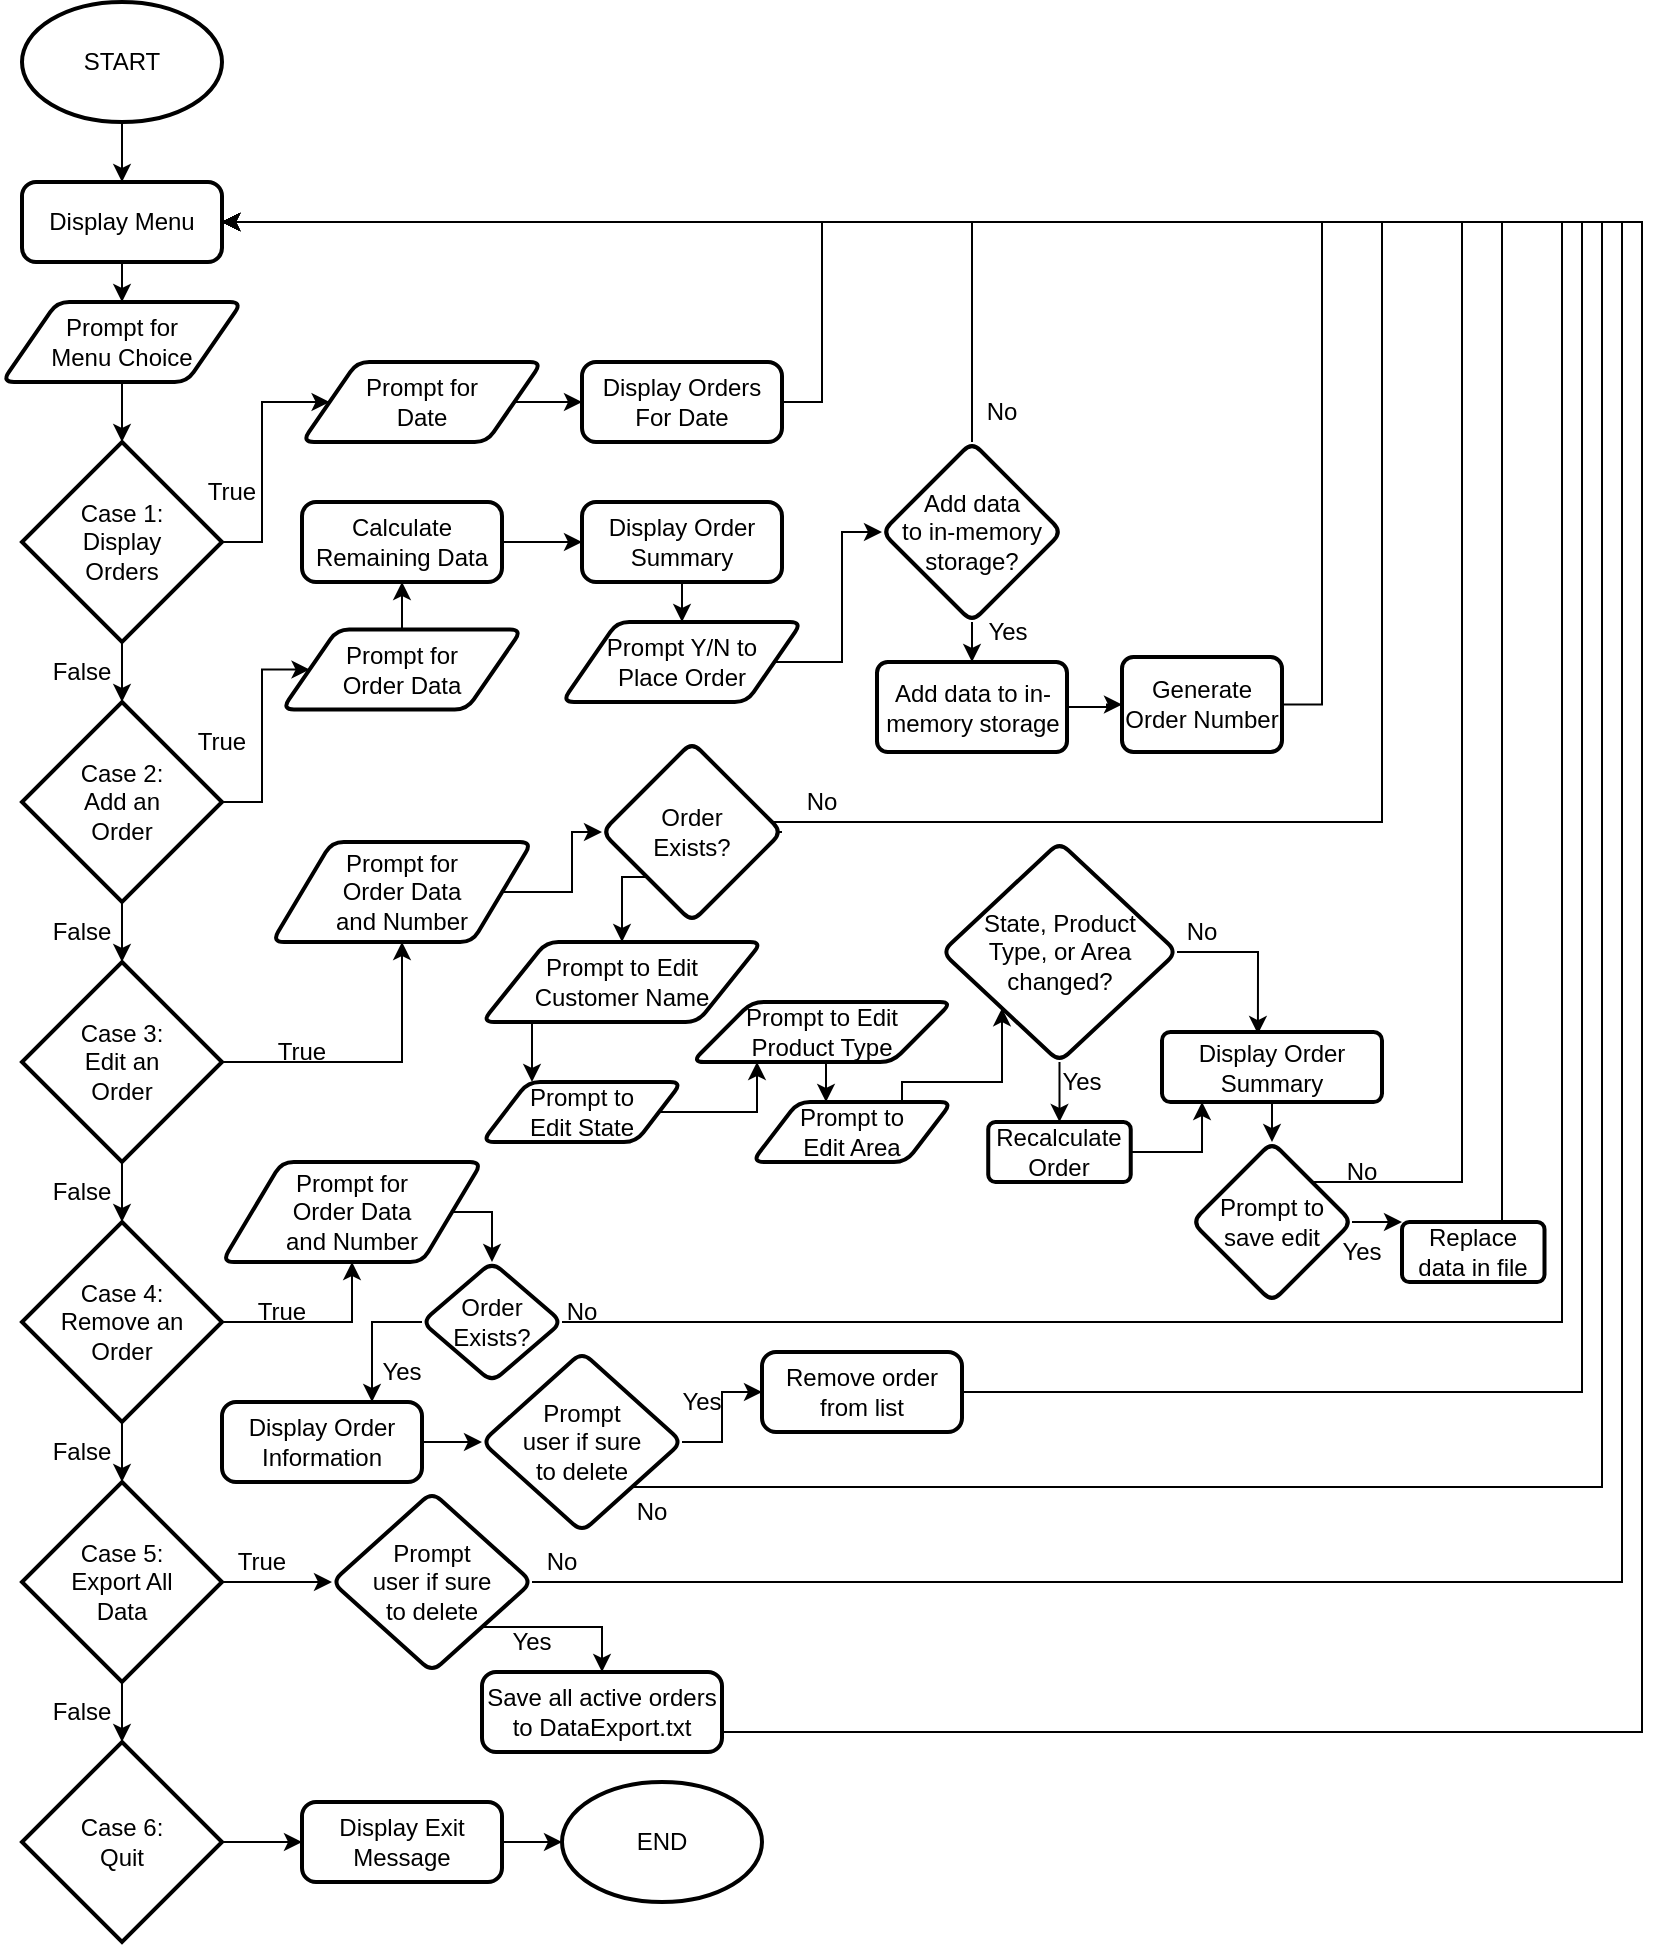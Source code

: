 <mxfile version="20.4.0" type="device"><diagram id="BSy7qUTBRcS0B2Zw39ra" name="Page-1"><mxGraphModel dx="1688" dy="693" grid="1" gridSize="10" guides="1" tooltips="1" connect="1" arrows="1" fold="1" page="1" pageScale="1" pageWidth="850" pageHeight="1100" math="0" shadow="0"><root><mxCell id="0"/><mxCell id="1" parent="0"/><mxCell id="jJfE691HlXLY0KrC3A16-4" value="" style="edgeStyle=orthogonalEdgeStyle;rounded=0;orthogonalLoop=1;jettySize=auto;html=1;" edge="1" parent="1" source="jJfE691HlXLY0KrC3A16-1" target="jJfE691HlXLY0KrC3A16-3"><mxGeometry relative="1" as="geometry"/></mxCell><mxCell id="jJfE691HlXLY0KrC3A16-1" value="START" style="strokeWidth=2;html=1;shape=mxgraph.flowchart.start_1;whiteSpace=wrap;" vertex="1" parent="1"><mxGeometry x="10" y="10" width="100" height="60" as="geometry"/></mxCell><mxCell id="jJfE691HlXLY0KrC3A16-2" value="END" style="strokeWidth=2;html=1;shape=mxgraph.flowchart.start_1;whiteSpace=wrap;" vertex="1" parent="1"><mxGeometry x="280" y="900" width="100" height="60" as="geometry"/></mxCell><mxCell id="jJfE691HlXLY0KrC3A16-6" value="" style="edgeStyle=orthogonalEdgeStyle;rounded=0;orthogonalLoop=1;jettySize=auto;html=1;" edge="1" parent="1" source="jJfE691HlXLY0KrC3A16-3" target="jJfE691HlXLY0KrC3A16-5"><mxGeometry relative="1" as="geometry"/></mxCell><mxCell id="jJfE691HlXLY0KrC3A16-3" value="Display Menu" style="rounded=1;whiteSpace=wrap;html=1;absoluteArcSize=1;arcSize=14;strokeWidth=2;" vertex="1" parent="1"><mxGeometry x="10" y="100" width="100" height="40" as="geometry"/></mxCell><mxCell id="jJfE691HlXLY0KrC3A16-8" value="" style="edgeStyle=orthogonalEdgeStyle;rounded=0;orthogonalLoop=1;jettySize=auto;html=1;" edge="1" parent="1" source="jJfE691HlXLY0KrC3A16-5" target="jJfE691HlXLY0KrC3A16-7"><mxGeometry relative="1" as="geometry"/></mxCell><mxCell id="jJfE691HlXLY0KrC3A16-5" value="Prompt for&lt;br&gt;Menu Choice" style="shape=parallelogram;html=1;strokeWidth=2;perimeter=parallelogramPerimeter;whiteSpace=wrap;rounded=1;arcSize=12;size=0.23;" vertex="1" parent="1"><mxGeometry y="160" width="120" height="40" as="geometry"/></mxCell><mxCell id="jJfE691HlXLY0KrC3A16-10" value="" style="edgeStyle=orthogonalEdgeStyle;rounded=0;orthogonalLoop=1;jettySize=auto;html=1;" edge="1" parent="1" source="jJfE691HlXLY0KrC3A16-7" target="jJfE691HlXLY0KrC3A16-9"><mxGeometry relative="1" as="geometry"/></mxCell><mxCell id="jJfE691HlXLY0KrC3A16-36" value="" style="edgeStyle=orthogonalEdgeStyle;rounded=0;orthogonalLoop=1;jettySize=auto;html=1;" edge="1" parent="1" source="jJfE691HlXLY0KrC3A16-7" target="jJfE691HlXLY0KrC3A16-35"><mxGeometry relative="1" as="geometry"/></mxCell><mxCell id="jJfE691HlXLY0KrC3A16-7" value="Case 1:&lt;br&gt;Display&lt;br&gt;Orders" style="strokeWidth=2;html=1;shape=mxgraph.flowchart.decision;whiteSpace=wrap;" vertex="1" parent="1"><mxGeometry x="10" y="230" width="100" height="100" as="geometry"/></mxCell><mxCell id="jJfE691HlXLY0KrC3A16-12" value="" style="edgeStyle=orthogonalEdgeStyle;rounded=0;orthogonalLoop=1;jettySize=auto;html=1;" edge="1" parent="1" source="jJfE691HlXLY0KrC3A16-9" target="jJfE691HlXLY0KrC3A16-11"><mxGeometry relative="1" as="geometry"/></mxCell><mxCell id="jJfE691HlXLY0KrC3A16-50" value="" style="edgeStyle=orthogonalEdgeStyle;rounded=0;orthogonalLoop=1;jettySize=auto;html=1;" edge="1" parent="1" source="jJfE691HlXLY0KrC3A16-9" target="jJfE691HlXLY0KrC3A16-49"><mxGeometry relative="1" as="geometry"/></mxCell><mxCell id="jJfE691HlXLY0KrC3A16-9" value="Case 2:&lt;br&gt;Add an&lt;br&gt;Order" style="strokeWidth=2;html=1;shape=mxgraph.flowchart.decision;whiteSpace=wrap;" vertex="1" parent="1"><mxGeometry x="10" y="360" width="100" height="100" as="geometry"/></mxCell><mxCell id="jJfE691HlXLY0KrC3A16-14" value="" style="edgeStyle=orthogonalEdgeStyle;rounded=0;orthogonalLoop=1;jettySize=auto;html=1;" edge="1" parent="1" source="jJfE691HlXLY0KrC3A16-11" target="jJfE691HlXLY0KrC3A16-13"><mxGeometry relative="1" as="geometry"/></mxCell><mxCell id="jJfE691HlXLY0KrC3A16-81" style="edgeStyle=orthogonalEdgeStyle;rounded=0;orthogonalLoop=1;jettySize=auto;html=1;exitX=1;exitY=0.5;exitDx=0;exitDy=0;exitPerimeter=0;entryX=0.5;entryY=1;entryDx=0;entryDy=0;" edge="1" parent="1" source="jJfE691HlXLY0KrC3A16-11" target="jJfE691HlXLY0KrC3A16-80"><mxGeometry relative="1" as="geometry"/></mxCell><mxCell id="jJfE691HlXLY0KrC3A16-11" value="Case 3:&lt;br&gt;Edit an&lt;br&gt;Order" style="strokeWidth=2;html=1;shape=mxgraph.flowchart.decision;whiteSpace=wrap;" vertex="1" parent="1"><mxGeometry x="10" y="490" width="100" height="100" as="geometry"/></mxCell><mxCell id="jJfE691HlXLY0KrC3A16-18" value="" style="edgeStyle=orthogonalEdgeStyle;rounded=0;orthogonalLoop=1;jettySize=auto;html=1;" edge="1" parent="1" source="jJfE691HlXLY0KrC3A16-13" target="jJfE691HlXLY0KrC3A16-17"><mxGeometry relative="1" as="geometry"/></mxCell><mxCell id="jJfE691HlXLY0KrC3A16-128" style="edgeStyle=orthogonalEdgeStyle;rounded=0;orthogonalLoop=1;jettySize=auto;html=1;exitX=1;exitY=0.5;exitDx=0;exitDy=0;exitPerimeter=0;" edge="1" parent="1" source="jJfE691HlXLY0KrC3A16-13" target="jJfE691HlXLY0KrC3A16-125"><mxGeometry relative="1" as="geometry"/></mxCell><mxCell id="jJfE691HlXLY0KrC3A16-13" value="Case 4:&lt;br&gt;Remove an&lt;br&gt;Order" style="strokeWidth=2;html=1;shape=mxgraph.flowchart.decision;whiteSpace=wrap;" vertex="1" parent="1"><mxGeometry x="10" y="620" width="100" height="100" as="geometry"/></mxCell><mxCell id="jJfE691HlXLY0KrC3A16-22" value="" style="edgeStyle=orthogonalEdgeStyle;rounded=0;orthogonalLoop=1;jettySize=auto;html=1;" edge="1" parent="1" source="jJfE691HlXLY0KrC3A16-17" target="jJfE691HlXLY0KrC3A16-19"><mxGeometry relative="1" as="geometry"/></mxCell><mxCell id="jJfE691HlXLY0KrC3A16-151" value="" style="edgeStyle=orthogonalEdgeStyle;rounded=0;orthogonalLoop=1;jettySize=auto;html=1;" edge="1" parent="1" source="jJfE691HlXLY0KrC3A16-17" target="jJfE691HlXLY0KrC3A16-150"><mxGeometry relative="1" as="geometry"/></mxCell><mxCell id="jJfE691HlXLY0KrC3A16-17" value="Case 5:&lt;br&gt;Export All&lt;br&gt;Data" style="strokeWidth=2;html=1;shape=mxgraph.flowchart.decision;whiteSpace=wrap;" vertex="1" parent="1"><mxGeometry x="10" y="750" width="100" height="100" as="geometry"/></mxCell><mxCell id="jJfE691HlXLY0KrC3A16-46" style="edgeStyle=orthogonalEdgeStyle;rounded=0;orthogonalLoop=1;jettySize=auto;html=1;exitX=1;exitY=0.5;exitDx=0;exitDy=0;exitPerimeter=0;entryX=0;entryY=0.5;entryDx=0;entryDy=0;" edge="1" parent="1" source="jJfE691HlXLY0KrC3A16-19" target="jJfE691HlXLY0KrC3A16-45"><mxGeometry relative="1" as="geometry"/></mxCell><mxCell id="jJfE691HlXLY0KrC3A16-19" value="Case 6:&lt;br&gt;Quit" style="strokeWidth=2;html=1;shape=mxgraph.flowchart.decision;whiteSpace=wrap;" vertex="1" parent="1"><mxGeometry x="10" y="880" width="100" height="100" as="geometry"/></mxCell><mxCell id="jJfE691HlXLY0KrC3A16-38" value="" style="edgeStyle=orthogonalEdgeStyle;rounded=0;orthogonalLoop=1;jettySize=auto;html=1;" edge="1" parent="1" source="jJfE691HlXLY0KrC3A16-35" target="jJfE691HlXLY0KrC3A16-37"><mxGeometry relative="1" as="geometry"/></mxCell><mxCell id="jJfE691HlXLY0KrC3A16-35" value="Prompt for&lt;br&gt;Date" style="shape=parallelogram;html=1;strokeWidth=2;perimeter=parallelogramPerimeter;whiteSpace=wrap;rounded=1;arcSize=12;size=0.23;" vertex="1" parent="1"><mxGeometry x="150" y="190" width="120" height="40" as="geometry"/></mxCell><mxCell id="jJfE691HlXLY0KrC3A16-48" style="edgeStyle=orthogonalEdgeStyle;rounded=0;orthogonalLoop=1;jettySize=auto;html=1;exitX=1;exitY=0.5;exitDx=0;exitDy=0;entryX=1;entryY=0.5;entryDx=0;entryDy=0;" edge="1" parent="1" source="jJfE691HlXLY0KrC3A16-37" target="jJfE691HlXLY0KrC3A16-3"><mxGeometry relative="1" as="geometry"/></mxCell><mxCell id="jJfE691HlXLY0KrC3A16-37" value="Display Orders&lt;br&gt;For Date" style="rounded=1;whiteSpace=wrap;html=1;absoluteArcSize=1;arcSize=14;strokeWidth=2;" vertex="1" parent="1"><mxGeometry x="290" y="190" width="100" height="40" as="geometry"/></mxCell><mxCell id="jJfE691HlXLY0KrC3A16-39" value="True" style="text;html=1;strokeColor=none;fillColor=none;align=center;verticalAlign=middle;whiteSpace=wrap;rounded=0;" vertex="1" parent="1"><mxGeometry x="90" y="240" width="50" height="30" as="geometry"/></mxCell><mxCell id="jJfE691HlXLY0KrC3A16-40" value="False" style="text;html=1;strokeColor=none;fillColor=none;align=center;verticalAlign=middle;whiteSpace=wrap;rounded=0;" vertex="1" parent="1"><mxGeometry x="10" y="330" width="60" height="30" as="geometry"/></mxCell><mxCell id="jJfE691HlXLY0KrC3A16-41" value="False" style="text;html=1;strokeColor=none;fillColor=none;align=center;verticalAlign=middle;whiteSpace=wrap;rounded=0;" vertex="1" parent="1"><mxGeometry x="10" y="460" width="60" height="30" as="geometry"/></mxCell><mxCell id="jJfE691HlXLY0KrC3A16-42" value="False" style="text;html=1;strokeColor=none;fillColor=none;align=center;verticalAlign=middle;whiteSpace=wrap;rounded=0;" vertex="1" parent="1"><mxGeometry x="10" y="590" width="60" height="30" as="geometry"/></mxCell><mxCell id="jJfE691HlXLY0KrC3A16-43" value="False" style="text;html=1;strokeColor=none;fillColor=none;align=center;verticalAlign=middle;whiteSpace=wrap;rounded=0;" vertex="1" parent="1"><mxGeometry x="10" y="720" width="60" height="30" as="geometry"/></mxCell><mxCell id="jJfE691HlXLY0KrC3A16-44" value="False" style="text;html=1;strokeColor=none;fillColor=none;align=center;verticalAlign=middle;whiteSpace=wrap;rounded=0;" vertex="1" parent="1"><mxGeometry x="10" y="850" width="60" height="30" as="geometry"/></mxCell><mxCell id="jJfE691HlXLY0KrC3A16-149" style="edgeStyle=orthogonalEdgeStyle;rounded=0;orthogonalLoop=1;jettySize=auto;html=1;exitX=1;exitY=0.5;exitDx=0;exitDy=0;entryX=0;entryY=0.5;entryDx=0;entryDy=0;entryPerimeter=0;" edge="1" parent="1" source="jJfE691HlXLY0KrC3A16-45" target="jJfE691HlXLY0KrC3A16-2"><mxGeometry relative="1" as="geometry"/></mxCell><mxCell id="jJfE691HlXLY0KrC3A16-45" value="Display Exit&lt;br&gt;Message" style="rounded=1;whiteSpace=wrap;html=1;absoluteArcSize=1;arcSize=14;strokeWidth=2;" vertex="1" parent="1"><mxGeometry x="150" y="910" width="100" height="40" as="geometry"/></mxCell><mxCell id="jJfE691HlXLY0KrC3A16-54" value="" style="edgeStyle=orthogonalEdgeStyle;rounded=0;orthogonalLoop=1;jettySize=auto;html=1;" edge="1" parent="1" source="jJfE691HlXLY0KrC3A16-49" target="jJfE691HlXLY0KrC3A16-53"><mxGeometry relative="1" as="geometry"/></mxCell><mxCell id="jJfE691HlXLY0KrC3A16-49" value="Prompt for&lt;br&gt;Order Data" style="shape=parallelogram;html=1;strokeWidth=2;perimeter=parallelogramPerimeter;whiteSpace=wrap;rounded=1;arcSize=12;size=0.23;" vertex="1" parent="1"><mxGeometry x="140" y="323.75" width="120" height="40" as="geometry"/></mxCell><mxCell id="jJfE691HlXLY0KrC3A16-51" value="True" style="text;html=1;strokeColor=none;fillColor=none;align=center;verticalAlign=middle;whiteSpace=wrap;rounded=0;" vertex="1" parent="1"><mxGeometry x="80" y="365" width="60" height="30" as="geometry"/></mxCell><mxCell id="jJfE691HlXLY0KrC3A16-56" value="" style="edgeStyle=orthogonalEdgeStyle;rounded=0;orthogonalLoop=1;jettySize=auto;html=1;" edge="1" parent="1" source="jJfE691HlXLY0KrC3A16-53" target="jJfE691HlXLY0KrC3A16-55"><mxGeometry relative="1" as="geometry"/></mxCell><mxCell id="jJfE691HlXLY0KrC3A16-53" value="Calculate&lt;br&gt;Remaining Data" style="rounded=1;whiteSpace=wrap;html=1;absoluteArcSize=1;arcSize=14;strokeWidth=2;" vertex="1" parent="1"><mxGeometry x="150" y="260" width="100" height="40" as="geometry"/></mxCell><mxCell id="jJfE691HlXLY0KrC3A16-65" value="" style="edgeStyle=orthogonalEdgeStyle;rounded=0;orthogonalLoop=1;jettySize=auto;html=1;" edge="1" parent="1" source="jJfE691HlXLY0KrC3A16-55" target="jJfE691HlXLY0KrC3A16-57"><mxGeometry relative="1" as="geometry"/></mxCell><mxCell id="jJfE691HlXLY0KrC3A16-55" value="Display Order&lt;br&gt;Summary" style="rounded=1;whiteSpace=wrap;html=1;absoluteArcSize=1;arcSize=14;strokeWidth=2;" vertex="1" parent="1"><mxGeometry x="290" y="260" width="100" height="40" as="geometry"/></mxCell><mxCell id="jJfE691HlXLY0KrC3A16-60" value="" style="edgeStyle=orthogonalEdgeStyle;rounded=0;orthogonalLoop=1;jettySize=auto;html=1;" edge="1" parent="1" source="jJfE691HlXLY0KrC3A16-57" target="jJfE691HlXLY0KrC3A16-59"><mxGeometry relative="1" as="geometry"/></mxCell><mxCell id="jJfE691HlXLY0KrC3A16-57" value="Prompt Y/N to&lt;br&gt;Place Order" style="shape=parallelogram;html=1;strokeWidth=2;perimeter=parallelogramPerimeter;whiteSpace=wrap;rounded=1;arcSize=12;size=0.23;" vertex="1" parent="1"><mxGeometry x="280" y="320" width="120" height="40" as="geometry"/></mxCell><mxCell id="jJfE691HlXLY0KrC3A16-72" value="" style="edgeStyle=orthogonalEdgeStyle;rounded=0;orthogonalLoop=1;jettySize=auto;html=1;" edge="1" parent="1" source="jJfE691HlXLY0KrC3A16-59" target="jJfE691HlXLY0KrC3A16-66"><mxGeometry relative="1" as="geometry"/></mxCell><mxCell id="jJfE691HlXLY0KrC3A16-78" style="edgeStyle=orthogonalEdgeStyle;rounded=0;orthogonalLoop=1;jettySize=auto;html=1;exitX=0.5;exitY=0;exitDx=0;exitDy=0;entryX=1;entryY=0.5;entryDx=0;entryDy=0;" edge="1" parent="1" source="jJfE691HlXLY0KrC3A16-59" target="jJfE691HlXLY0KrC3A16-3"><mxGeometry relative="1" as="geometry"/></mxCell><mxCell id="jJfE691HlXLY0KrC3A16-59" value="Add data&lt;br&gt;to in-memory&lt;br&gt;storage?" style="rhombus;whiteSpace=wrap;html=1;strokeWidth=2;rounded=1;arcSize=12;" vertex="1" parent="1"><mxGeometry x="440" y="230" width="90" height="90" as="geometry"/></mxCell><mxCell id="jJfE691HlXLY0KrC3A16-69" value="" style="edgeStyle=orthogonalEdgeStyle;rounded=0;orthogonalLoop=1;jettySize=auto;html=1;" edge="1" parent="1" source="jJfE691HlXLY0KrC3A16-66" target="jJfE691HlXLY0KrC3A16-68"><mxGeometry relative="1" as="geometry"/></mxCell><mxCell id="jJfE691HlXLY0KrC3A16-66" value="Add data to in-memory storage" style="whiteSpace=wrap;html=1;strokeWidth=2;rounded=1;arcSize=12;" vertex="1" parent="1"><mxGeometry x="437.5" y="340" width="95" height="45" as="geometry"/></mxCell><mxCell id="jJfE691HlXLY0KrC3A16-75" style="edgeStyle=orthogonalEdgeStyle;rounded=0;orthogonalLoop=1;jettySize=auto;html=1;exitX=1;exitY=0.5;exitDx=0;exitDy=0;entryX=1;entryY=0.5;entryDx=0;entryDy=0;" edge="1" parent="1" source="jJfE691HlXLY0KrC3A16-68" target="jJfE691HlXLY0KrC3A16-3"><mxGeometry relative="1" as="geometry"/></mxCell><mxCell id="jJfE691HlXLY0KrC3A16-68" value="Generate&lt;br&gt;Order Number" style="whiteSpace=wrap;html=1;strokeWidth=2;rounded=1;arcSize=12;" vertex="1" parent="1"><mxGeometry x="560" y="337.5" width="80" height="47.5" as="geometry"/></mxCell><mxCell id="jJfE691HlXLY0KrC3A16-73" value="Yes" style="text;html=1;strokeColor=none;fillColor=none;align=center;verticalAlign=middle;whiteSpace=wrap;rounded=0;" vertex="1" parent="1"><mxGeometry x="472.5" y="310" width="60" height="30" as="geometry"/></mxCell><mxCell id="jJfE691HlXLY0KrC3A16-79" value="No" style="text;html=1;strokeColor=none;fillColor=none;align=center;verticalAlign=middle;whiteSpace=wrap;rounded=0;" vertex="1" parent="1"><mxGeometry x="470" y="200" width="60" height="30" as="geometry"/></mxCell><mxCell id="jJfE691HlXLY0KrC3A16-86" style="edgeStyle=orthogonalEdgeStyle;rounded=0;orthogonalLoop=1;jettySize=auto;html=1;exitX=1;exitY=0.5;exitDx=0;exitDy=0;entryX=0;entryY=0.5;entryDx=0;entryDy=0;" edge="1" parent="1" source="jJfE691HlXLY0KrC3A16-80" target="jJfE691HlXLY0KrC3A16-83"><mxGeometry relative="1" as="geometry"/></mxCell><mxCell id="jJfE691HlXLY0KrC3A16-80" value="Prompt for&lt;br&gt;Order Data&lt;br&gt;and Number" style="shape=parallelogram;html=1;strokeWidth=2;perimeter=parallelogramPerimeter;whiteSpace=wrap;rounded=1;arcSize=12;size=0.23;" vertex="1" parent="1"><mxGeometry x="135" y="430" width="130" height="50" as="geometry"/></mxCell><mxCell id="jJfE691HlXLY0KrC3A16-82" value="True" style="text;html=1;strokeColor=none;fillColor=none;align=center;verticalAlign=middle;whiteSpace=wrap;rounded=0;" vertex="1" parent="1"><mxGeometry x="120" y="520" width="60" height="30" as="geometry"/></mxCell><mxCell id="jJfE691HlXLY0KrC3A16-85" style="edgeStyle=orthogonalEdgeStyle;rounded=0;orthogonalLoop=1;jettySize=auto;html=1;exitX=1;exitY=0.5;exitDx=0;exitDy=0;entryX=1;entryY=0.5;entryDx=0;entryDy=0;" edge="1" parent="1" source="jJfE691HlXLY0KrC3A16-83" target="jJfE691HlXLY0KrC3A16-3"><mxGeometry relative="1" as="geometry"><Array as="points"><mxPoint x="380" y="420"/><mxPoint x="690" y="420"/><mxPoint x="690" y="120"/></Array></mxGeometry></mxCell><mxCell id="jJfE691HlXLY0KrC3A16-89" style="edgeStyle=orthogonalEdgeStyle;rounded=0;orthogonalLoop=1;jettySize=auto;html=1;exitX=0;exitY=1;exitDx=0;exitDy=0;entryX=0.5;entryY=0;entryDx=0;entryDy=0;" edge="1" parent="1" source="jJfE691HlXLY0KrC3A16-83" target="jJfE691HlXLY0KrC3A16-88"><mxGeometry relative="1" as="geometry"/></mxCell><mxCell id="jJfE691HlXLY0KrC3A16-83" value="Order&lt;br&gt;Exists?" style="rhombus;whiteSpace=wrap;html=1;strokeWidth=2;rounded=1;arcSize=12;" vertex="1" parent="1"><mxGeometry x="300" y="380" width="90" height="90" as="geometry"/></mxCell><mxCell id="jJfE691HlXLY0KrC3A16-87" value="No" style="text;html=1;strokeColor=none;fillColor=none;align=center;verticalAlign=middle;whiteSpace=wrap;rounded=0;" vertex="1" parent="1"><mxGeometry x="380" y="395" width="60" height="30" as="geometry"/></mxCell><mxCell id="jJfE691HlXLY0KrC3A16-92" style="edgeStyle=orthogonalEdgeStyle;rounded=0;orthogonalLoop=1;jettySize=auto;html=1;exitX=0.25;exitY=1;exitDx=0;exitDy=0;entryX=0.25;entryY=0;entryDx=0;entryDy=0;" edge="1" parent="1" source="jJfE691HlXLY0KrC3A16-88" target="jJfE691HlXLY0KrC3A16-90"><mxGeometry relative="1" as="geometry"/></mxCell><mxCell id="jJfE691HlXLY0KrC3A16-88" value="Prompt to Edit&lt;br&gt;Customer Name" style="shape=parallelogram;html=1;strokeWidth=2;perimeter=parallelogramPerimeter;whiteSpace=wrap;rounded=1;arcSize=12;size=0.23;" vertex="1" parent="1"><mxGeometry x="240" y="480" width="140" height="40" as="geometry"/></mxCell><mxCell id="jJfE691HlXLY0KrC3A16-98" style="edgeStyle=orthogonalEdgeStyle;rounded=0;orthogonalLoop=1;jettySize=auto;html=1;exitX=1;exitY=0.5;exitDx=0;exitDy=0;entryX=0.25;entryY=1;entryDx=0;entryDy=0;" edge="1" parent="1" source="jJfE691HlXLY0KrC3A16-90" target="jJfE691HlXLY0KrC3A16-93"><mxGeometry relative="1" as="geometry"/></mxCell><mxCell id="jJfE691HlXLY0KrC3A16-90" value="Prompt to&lt;br&gt;Edit State" style="shape=parallelogram;html=1;strokeWidth=2;perimeter=parallelogramPerimeter;whiteSpace=wrap;rounded=1;arcSize=12;size=0.23;" vertex="1" parent="1"><mxGeometry x="240" y="550" width="100" height="30" as="geometry"/></mxCell><mxCell id="jJfE691HlXLY0KrC3A16-100" style="edgeStyle=orthogonalEdgeStyle;rounded=0;orthogonalLoop=1;jettySize=auto;html=1;exitX=0.5;exitY=1;exitDx=0;exitDy=0;entryX=0.37;entryY=0;entryDx=0;entryDy=0;entryPerimeter=0;" edge="1" parent="1" source="jJfE691HlXLY0KrC3A16-93" target="jJfE691HlXLY0KrC3A16-99"><mxGeometry relative="1" as="geometry"/></mxCell><mxCell id="jJfE691HlXLY0KrC3A16-93" value="Prompt to Edit&lt;br&gt;Product Type" style="shape=parallelogram;html=1;strokeWidth=2;perimeter=parallelogramPerimeter;whiteSpace=wrap;rounded=1;arcSize=12;size=0.23;" vertex="1" parent="1"><mxGeometry x="345" y="510" width="130" height="30" as="geometry"/></mxCell><mxCell id="jJfE691HlXLY0KrC3A16-104" style="edgeStyle=orthogonalEdgeStyle;rounded=0;orthogonalLoop=1;jettySize=auto;html=1;exitX=0.75;exitY=0;exitDx=0;exitDy=0;" edge="1" parent="1" source="jJfE691HlXLY0KrC3A16-99" target="jJfE691HlXLY0KrC3A16-101"><mxGeometry relative="1" as="geometry"><Array as="points"><mxPoint x="450" y="550"/><mxPoint x="500" y="550"/></Array></mxGeometry></mxCell><mxCell id="jJfE691HlXLY0KrC3A16-99" value="Prompt to&lt;br&gt;Edit Area" style="shape=parallelogram;html=1;strokeWidth=2;perimeter=parallelogramPerimeter;whiteSpace=wrap;rounded=1;arcSize=12;size=0.23;" vertex="1" parent="1"><mxGeometry x="375" y="560" width="100" height="30" as="geometry"/></mxCell><mxCell id="jJfE691HlXLY0KrC3A16-106" value="" style="edgeStyle=orthogonalEdgeStyle;rounded=0;orthogonalLoop=1;jettySize=auto;html=1;" edge="1" parent="1" source="jJfE691HlXLY0KrC3A16-101" target="jJfE691HlXLY0KrC3A16-105"><mxGeometry relative="1" as="geometry"/></mxCell><mxCell id="jJfE691HlXLY0KrC3A16-110" style="edgeStyle=orthogonalEdgeStyle;rounded=0;orthogonalLoop=1;jettySize=auto;html=1;exitX=1;exitY=0.5;exitDx=0;exitDy=0;entryX=0.436;entryY=0.029;entryDx=0;entryDy=0;entryPerimeter=0;" edge="1" parent="1" source="jJfE691HlXLY0KrC3A16-101" target="jJfE691HlXLY0KrC3A16-108"><mxGeometry relative="1" as="geometry"/></mxCell><mxCell id="jJfE691HlXLY0KrC3A16-101" value="State, Product&lt;br&gt;Type, or Area changed?" style="rhombus;whiteSpace=wrap;html=1;strokeWidth=2;rounded=1;arcSize=12;" vertex="1" parent="1"><mxGeometry x="470" y="430" width="117.5" height="110" as="geometry"/></mxCell><mxCell id="jJfE691HlXLY0KrC3A16-109" style="edgeStyle=orthogonalEdgeStyle;rounded=0;orthogonalLoop=1;jettySize=auto;html=1;exitX=1;exitY=0.5;exitDx=0;exitDy=0;entryX=0.182;entryY=1;entryDx=0;entryDy=0;entryPerimeter=0;" edge="1" parent="1" source="jJfE691HlXLY0KrC3A16-105" target="jJfE691HlXLY0KrC3A16-108"><mxGeometry relative="1" as="geometry"/></mxCell><mxCell id="jJfE691HlXLY0KrC3A16-105" value="Recalculate&lt;br&gt;Order" style="whiteSpace=wrap;html=1;strokeWidth=2;rounded=1;arcSize=12;" vertex="1" parent="1"><mxGeometry x="493.12" y="570" width="71.25" height="30" as="geometry"/></mxCell><mxCell id="jJfE691HlXLY0KrC3A16-107" value="Yes" style="text;html=1;strokeColor=none;fillColor=none;align=center;verticalAlign=middle;whiteSpace=wrap;rounded=0;" vertex="1" parent="1"><mxGeometry x="510" y="535" width="60" height="30" as="geometry"/></mxCell><mxCell id="jJfE691HlXLY0KrC3A16-114" style="edgeStyle=orthogonalEdgeStyle;rounded=0;orthogonalLoop=1;jettySize=auto;html=1;exitX=0.5;exitY=1;exitDx=0;exitDy=0;entryX=0.5;entryY=0;entryDx=0;entryDy=0;" edge="1" parent="1" source="jJfE691HlXLY0KrC3A16-108" target="jJfE691HlXLY0KrC3A16-113"><mxGeometry relative="1" as="geometry"/></mxCell><mxCell id="jJfE691HlXLY0KrC3A16-108" value="Display Order Summary" style="whiteSpace=wrap;html=1;strokeWidth=2;rounded=1;arcSize=12;" vertex="1" parent="1"><mxGeometry x="580" y="525" width="110" height="35" as="geometry"/></mxCell><mxCell id="jJfE691HlXLY0KrC3A16-111" value="No" style="text;html=1;strokeColor=none;fillColor=none;align=center;verticalAlign=middle;whiteSpace=wrap;rounded=0;" vertex="1" parent="1"><mxGeometry x="570" y="460" width="60" height="30" as="geometry"/></mxCell><mxCell id="jJfE691HlXLY0KrC3A16-115" style="edgeStyle=orthogonalEdgeStyle;rounded=0;orthogonalLoop=1;jettySize=auto;html=1;exitX=1;exitY=0;exitDx=0;exitDy=0;entryX=1;entryY=0.5;entryDx=0;entryDy=0;" edge="1" parent="1" source="jJfE691HlXLY0KrC3A16-113" target="jJfE691HlXLY0KrC3A16-3"><mxGeometry relative="1" as="geometry"><Array as="points"><mxPoint x="730" y="600"/><mxPoint x="730" y="120"/></Array></mxGeometry></mxCell><mxCell id="jJfE691HlXLY0KrC3A16-121" style="edgeStyle=orthogonalEdgeStyle;rounded=0;orthogonalLoop=1;jettySize=auto;html=1;exitX=1;exitY=0.5;exitDx=0;exitDy=0;entryX=0;entryY=0;entryDx=0;entryDy=0;" edge="1" parent="1" source="jJfE691HlXLY0KrC3A16-113" target="jJfE691HlXLY0KrC3A16-117"><mxGeometry relative="1" as="geometry"/></mxCell><mxCell id="jJfE691HlXLY0KrC3A16-113" value="Prompt to save edit" style="rhombus;whiteSpace=wrap;html=1;strokeWidth=2;rounded=1;arcSize=12;" vertex="1" parent="1"><mxGeometry x="595" y="580" width="80" height="80" as="geometry"/></mxCell><mxCell id="jJfE691HlXLY0KrC3A16-116" value="No" style="text;html=1;strokeColor=none;fillColor=none;align=center;verticalAlign=middle;whiteSpace=wrap;rounded=0;" vertex="1" parent="1"><mxGeometry x="650" y="580" width="60" height="30" as="geometry"/></mxCell><mxCell id="jJfE691HlXLY0KrC3A16-123" style="edgeStyle=orthogonalEdgeStyle;rounded=0;orthogonalLoop=1;jettySize=auto;html=1;exitX=0.5;exitY=0;exitDx=0;exitDy=0;entryX=1;entryY=0.5;entryDx=0;entryDy=0;" edge="1" parent="1" source="jJfE691HlXLY0KrC3A16-117" target="jJfE691HlXLY0KrC3A16-3"><mxGeometry relative="1" as="geometry"><Array as="points"><mxPoint x="750" y="620"/><mxPoint x="750" y="120"/></Array></mxGeometry></mxCell><mxCell id="jJfE691HlXLY0KrC3A16-117" value="Replace data in file" style="whiteSpace=wrap;html=1;strokeWidth=2;rounded=1;arcSize=12;" vertex="1" parent="1"><mxGeometry x="700" y="620" width="71.25" height="30" as="geometry"/></mxCell><mxCell id="jJfE691HlXLY0KrC3A16-122" value="Yes" style="text;html=1;strokeColor=none;fillColor=none;align=center;verticalAlign=middle;whiteSpace=wrap;rounded=0;" vertex="1" parent="1"><mxGeometry x="650" y="620" width="60" height="30" as="geometry"/></mxCell><mxCell id="jJfE691HlXLY0KrC3A16-131" style="edgeStyle=orthogonalEdgeStyle;rounded=0;orthogonalLoop=1;jettySize=auto;html=1;exitX=1;exitY=0.5;exitDx=0;exitDy=0;entryX=0.5;entryY=0;entryDx=0;entryDy=0;" edge="1" parent="1" source="jJfE691HlXLY0KrC3A16-125" target="jJfE691HlXLY0KrC3A16-130"><mxGeometry relative="1" as="geometry"/></mxCell><mxCell id="jJfE691HlXLY0KrC3A16-125" value="Prompt for&lt;br&gt;Order Data&lt;br&gt;and Number" style="shape=parallelogram;html=1;strokeWidth=2;perimeter=parallelogramPerimeter;whiteSpace=wrap;rounded=1;arcSize=12;size=0.23;" vertex="1" parent="1"><mxGeometry x="110" y="590" width="130" height="50" as="geometry"/></mxCell><mxCell id="jJfE691HlXLY0KrC3A16-129" value="True" style="text;html=1;strokeColor=none;fillColor=none;align=center;verticalAlign=middle;whiteSpace=wrap;rounded=0;" vertex="1" parent="1"><mxGeometry x="110" y="650" width="60" height="30" as="geometry"/></mxCell><mxCell id="jJfE691HlXLY0KrC3A16-132" style="edgeStyle=orthogonalEdgeStyle;rounded=0;orthogonalLoop=1;jettySize=auto;html=1;exitX=1;exitY=0.5;exitDx=0;exitDy=0;entryX=1;entryY=0.5;entryDx=0;entryDy=0;" edge="1" parent="1" source="jJfE691HlXLY0KrC3A16-130" target="jJfE691HlXLY0KrC3A16-3"><mxGeometry relative="1" as="geometry"><Array as="points"><mxPoint x="780" y="670"/><mxPoint x="780" y="120"/></Array></mxGeometry></mxCell><mxCell id="jJfE691HlXLY0KrC3A16-136" style="edgeStyle=orthogonalEdgeStyle;rounded=0;orthogonalLoop=1;jettySize=auto;html=1;exitX=0;exitY=0.5;exitDx=0;exitDy=0;entryX=0.75;entryY=0;entryDx=0;entryDy=0;" edge="1" parent="1" source="jJfE691HlXLY0KrC3A16-130" target="jJfE691HlXLY0KrC3A16-134"><mxGeometry relative="1" as="geometry"/></mxCell><mxCell id="jJfE691HlXLY0KrC3A16-130" value="Order&lt;br&gt;Exists?" style="rhombus;whiteSpace=wrap;html=1;strokeWidth=2;rounded=1;arcSize=12;" vertex="1" parent="1"><mxGeometry x="210" y="640" width="70" height="60" as="geometry"/></mxCell><mxCell id="jJfE691HlXLY0KrC3A16-133" value="No" style="text;html=1;strokeColor=none;fillColor=none;align=center;verticalAlign=middle;whiteSpace=wrap;rounded=0;" vertex="1" parent="1"><mxGeometry x="260" y="650" width="60" height="30" as="geometry"/></mxCell><mxCell id="jJfE691HlXLY0KrC3A16-139" value="" style="edgeStyle=orthogonalEdgeStyle;rounded=0;orthogonalLoop=1;jettySize=auto;html=1;" edge="1" parent="1" source="jJfE691HlXLY0KrC3A16-134" target="jJfE691HlXLY0KrC3A16-138"><mxGeometry relative="1" as="geometry"/></mxCell><mxCell id="jJfE691HlXLY0KrC3A16-134" value="Display Order Information" style="rounded=1;whiteSpace=wrap;html=1;absoluteArcSize=1;arcSize=14;strokeWidth=2;" vertex="1" parent="1"><mxGeometry x="110" y="710" width="100" height="40" as="geometry"/></mxCell><mxCell id="jJfE691HlXLY0KrC3A16-137" value="Yes" style="text;html=1;strokeColor=none;fillColor=none;align=center;verticalAlign=middle;whiteSpace=wrap;rounded=0;" vertex="1" parent="1"><mxGeometry x="170" y="680" width="60" height="30" as="geometry"/></mxCell><mxCell id="jJfE691HlXLY0KrC3A16-143" style="edgeStyle=orthogonalEdgeStyle;rounded=0;orthogonalLoop=1;jettySize=auto;html=1;exitX=1;exitY=0.5;exitDx=0;exitDy=0;" edge="1" parent="1" source="jJfE691HlXLY0KrC3A16-138" target="jJfE691HlXLY0KrC3A16-140"><mxGeometry relative="1" as="geometry"/></mxCell><mxCell id="jJfE691HlXLY0KrC3A16-145" style="edgeStyle=orthogonalEdgeStyle;rounded=0;orthogonalLoop=1;jettySize=auto;html=1;exitX=1;exitY=1;exitDx=0;exitDy=0;entryX=1;entryY=0.5;entryDx=0;entryDy=0;" edge="1" parent="1" source="jJfE691HlXLY0KrC3A16-138" target="jJfE691HlXLY0KrC3A16-3"><mxGeometry relative="1" as="geometry"><Array as="points"><mxPoint x="800" y="753"/><mxPoint x="800" y="120"/></Array></mxGeometry></mxCell><mxCell id="jJfE691HlXLY0KrC3A16-138" value="Prompt&lt;br&gt;user if sure&lt;br&gt;to delete" style="rhombus;whiteSpace=wrap;html=1;strokeWidth=2;rounded=1;arcSize=12;" vertex="1" parent="1"><mxGeometry x="240" y="685" width="100" height="90" as="geometry"/></mxCell><mxCell id="jJfE691HlXLY0KrC3A16-148" style="edgeStyle=orthogonalEdgeStyle;rounded=0;orthogonalLoop=1;jettySize=auto;html=1;exitX=1;exitY=0.5;exitDx=0;exitDy=0;entryX=1;entryY=0.5;entryDx=0;entryDy=0;" edge="1" parent="1" source="jJfE691HlXLY0KrC3A16-140" target="jJfE691HlXLY0KrC3A16-3"><mxGeometry relative="1" as="geometry"><Array as="points"><mxPoint x="790" y="705"/><mxPoint x="790" y="120"/></Array></mxGeometry></mxCell><mxCell id="jJfE691HlXLY0KrC3A16-140" value="Remove order from list" style="rounded=1;whiteSpace=wrap;html=1;absoluteArcSize=1;arcSize=14;strokeWidth=2;" vertex="1" parent="1"><mxGeometry x="380" y="685" width="100" height="40" as="geometry"/></mxCell><mxCell id="jJfE691HlXLY0KrC3A16-144" value="Yes" style="text;html=1;strokeColor=none;fillColor=none;align=center;verticalAlign=middle;whiteSpace=wrap;rounded=0;" vertex="1" parent="1"><mxGeometry x="320" y="695" width="60" height="30" as="geometry"/></mxCell><mxCell id="jJfE691HlXLY0KrC3A16-146" value="No" style="text;html=1;strokeColor=none;fillColor=none;align=center;verticalAlign=middle;whiteSpace=wrap;rounded=0;" vertex="1" parent="1"><mxGeometry x="295" y="750" width="60" height="30" as="geometry"/></mxCell><mxCell id="jJfE691HlXLY0KrC3A16-153" style="edgeStyle=orthogonalEdgeStyle;rounded=0;orthogonalLoop=1;jettySize=auto;html=1;exitX=1;exitY=0.5;exitDx=0;exitDy=0;entryX=1;entryY=0.5;entryDx=0;entryDy=0;" edge="1" parent="1" source="jJfE691HlXLY0KrC3A16-150" target="jJfE691HlXLY0KrC3A16-3"><mxGeometry relative="1" as="geometry"><Array as="points"><mxPoint x="810" y="800"/><mxPoint x="810" y="120"/></Array></mxGeometry></mxCell><mxCell id="jJfE691HlXLY0KrC3A16-159" style="edgeStyle=orthogonalEdgeStyle;rounded=0;orthogonalLoop=1;jettySize=auto;html=1;exitX=1;exitY=1;exitDx=0;exitDy=0;entryX=0.5;entryY=0;entryDx=0;entryDy=0;" edge="1" parent="1" source="jJfE691HlXLY0KrC3A16-150" target="jJfE691HlXLY0KrC3A16-155"><mxGeometry relative="1" as="geometry"><Array as="points"><mxPoint x="300" y="823"/></Array></mxGeometry></mxCell><mxCell id="jJfE691HlXLY0KrC3A16-150" value="Prompt&lt;br&gt;user if sure&lt;br&gt;to delete" style="rhombus;whiteSpace=wrap;html=1;strokeWidth=2;rounded=1;arcSize=12;" vertex="1" parent="1"><mxGeometry x="165" y="755" width="100" height="90" as="geometry"/></mxCell><mxCell id="jJfE691HlXLY0KrC3A16-152" value="True" style="text;html=1;strokeColor=none;fillColor=none;align=center;verticalAlign=middle;whiteSpace=wrap;rounded=0;" vertex="1" parent="1"><mxGeometry x="100" y="775" width="60" height="30" as="geometry"/></mxCell><mxCell id="jJfE691HlXLY0KrC3A16-154" value="No" style="text;html=1;strokeColor=none;fillColor=none;align=center;verticalAlign=middle;whiteSpace=wrap;rounded=0;" vertex="1" parent="1"><mxGeometry x="250" y="775" width="60" height="30" as="geometry"/></mxCell><mxCell id="jJfE691HlXLY0KrC3A16-161" style="edgeStyle=orthogonalEdgeStyle;rounded=0;orthogonalLoop=1;jettySize=auto;html=1;exitX=1;exitY=0.75;exitDx=0;exitDy=0;entryX=1;entryY=0.5;entryDx=0;entryDy=0;" edge="1" parent="1" source="jJfE691HlXLY0KrC3A16-155" target="jJfE691HlXLY0KrC3A16-3"><mxGeometry relative="1" as="geometry"><Array as="points"><mxPoint x="820" y="875"/><mxPoint x="820" y="120"/></Array></mxGeometry></mxCell><mxCell id="jJfE691HlXLY0KrC3A16-155" value="Save all active orders to DataExport.txt" style="rounded=1;whiteSpace=wrap;html=1;absoluteArcSize=1;arcSize=14;strokeWidth=2;" vertex="1" parent="1"><mxGeometry x="240" y="845" width="120" height="40" as="geometry"/></mxCell><mxCell id="jJfE691HlXLY0KrC3A16-160" value="Yes" style="text;html=1;strokeColor=none;fillColor=none;align=center;verticalAlign=middle;whiteSpace=wrap;rounded=0;" vertex="1" parent="1"><mxGeometry x="235" y="815" width="60" height="30" as="geometry"/></mxCell></root></mxGraphModel></diagram></mxfile>